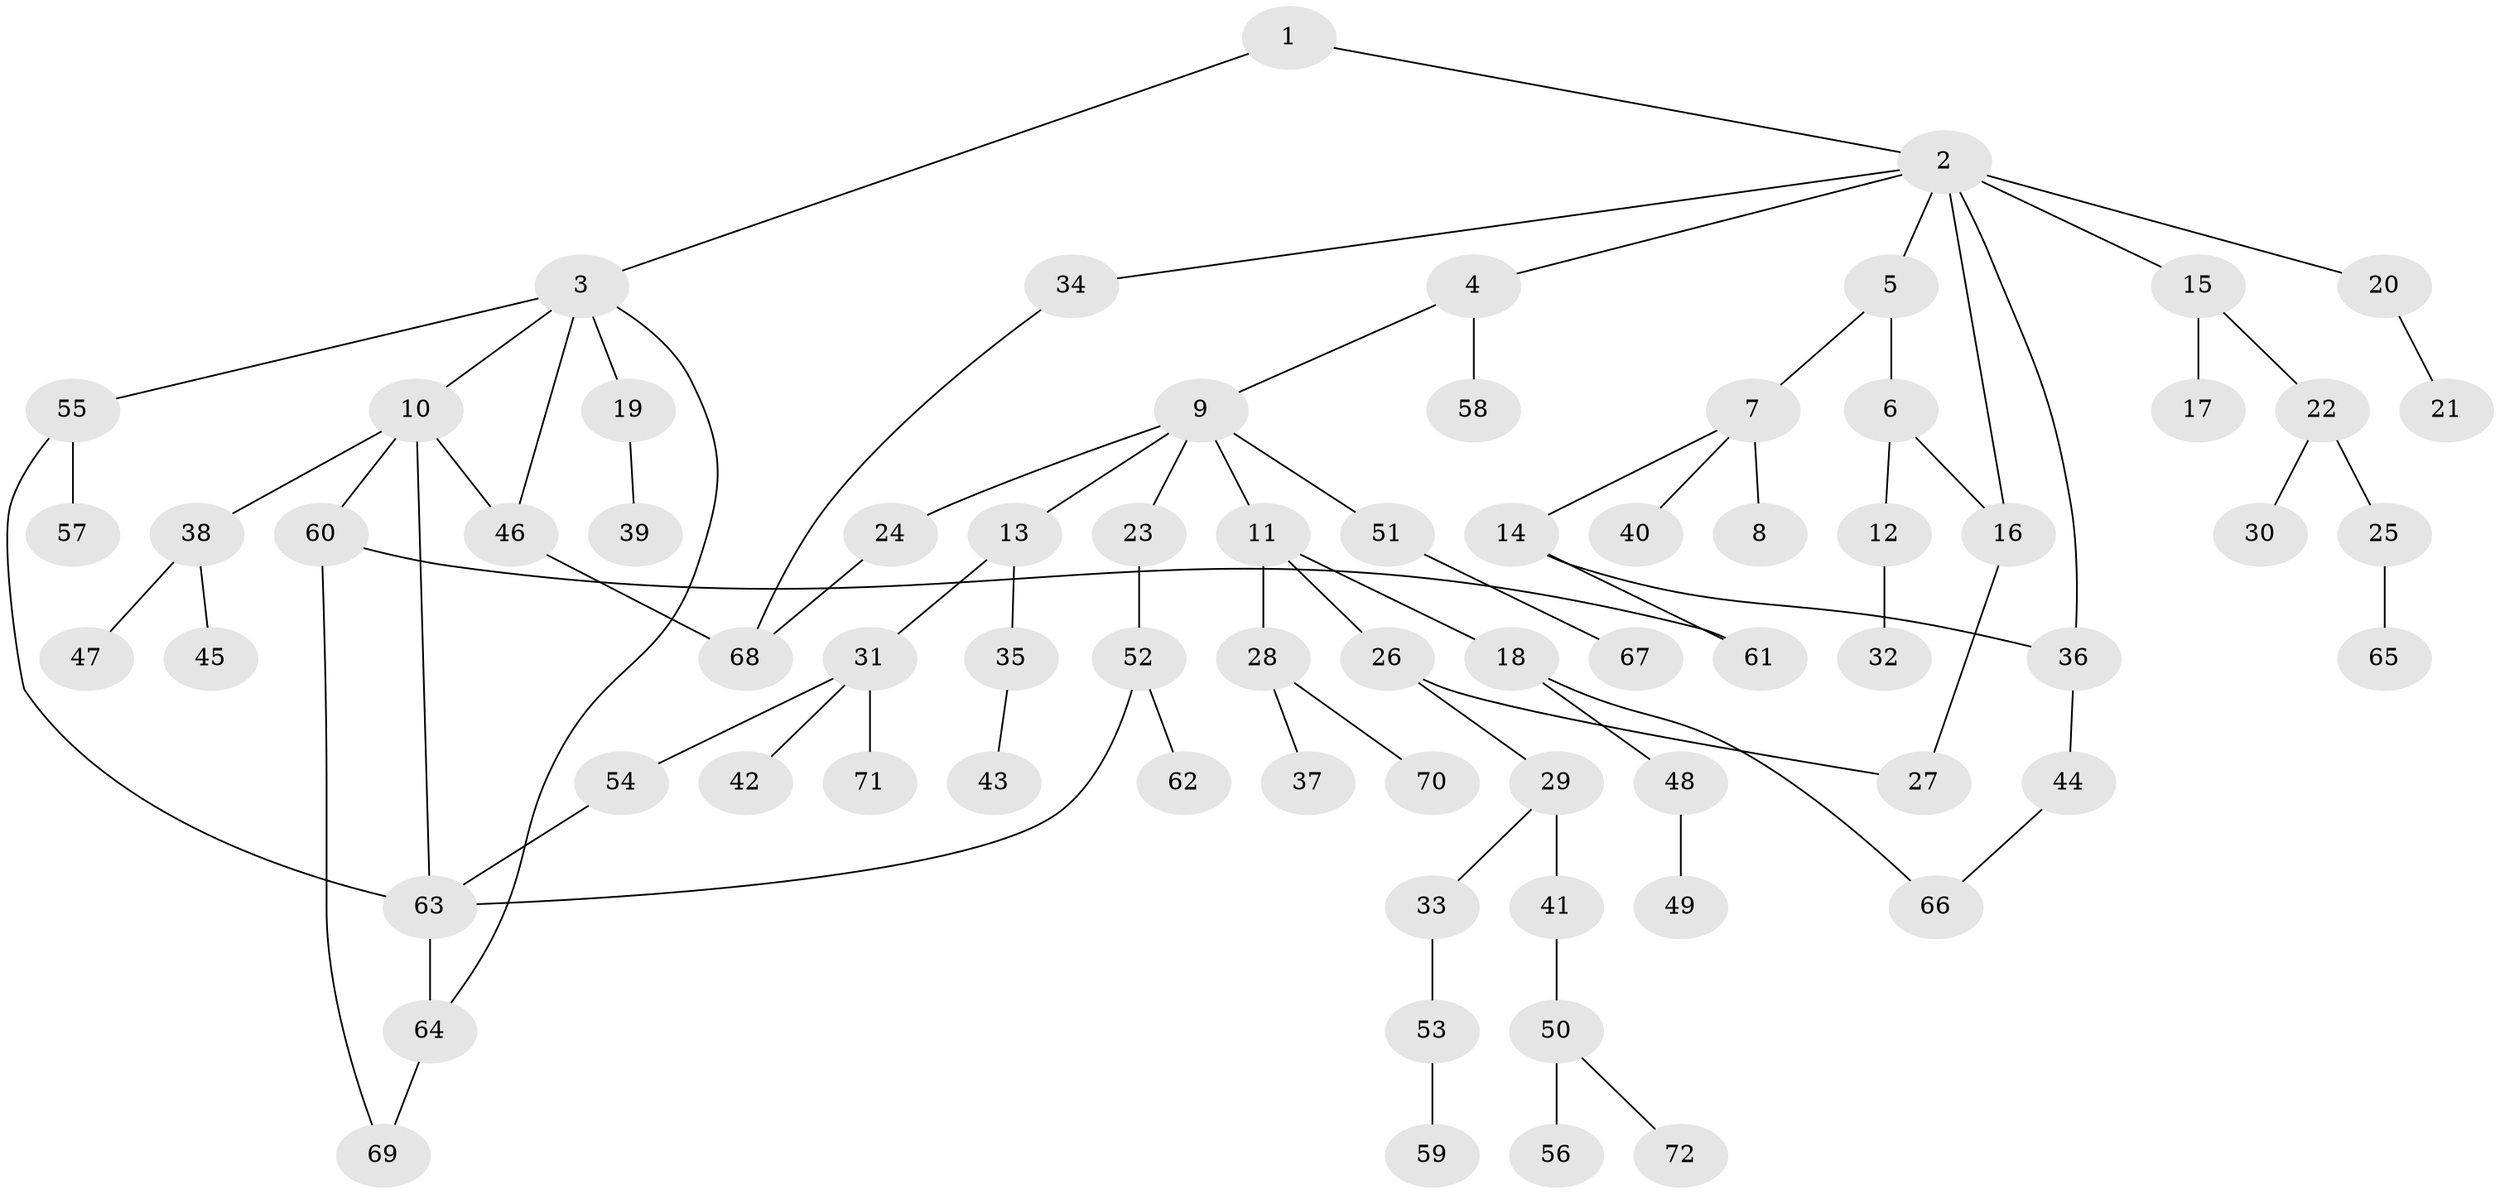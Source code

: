 // Generated by graph-tools (version 1.1) at 2025/34/03/09/25 02:34:22]
// undirected, 72 vertices, 84 edges
graph export_dot {
graph [start="1"]
  node [color=gray90,style=filled];
  1;
  2;
  3;
  4;
  5;
  6;
  7;
  8;
  9;
  10;
  11;
  12;
  13;
  14;
  15;
  16;
  17;
  18;
  19;
  20;
  21;
  22;
  23;
  24;
  25;
  26;
  27;
  28;
  29;
  30;
  31;
  32;
  33;
  34;
  35;
  36;
  37;
  38;
  39;
  40;
  41;
  42;
  43;
  44;
  45;
  46;
  47;
  48;
  49;
  50;
  51;
  52;
  53;
  54;
  55;
  56;
  57;
  58;
  59;
  60;
  61;
  62;
  63;
  64;
  65;
  66;
  67;
  68;
  69;
  70;
  71;
  72;
  1 -- 2;
  1 -- 3;
  2 -- 4;
  2 -- 5;
  2 -- 15;
  2 -- 16;
  2 -- 20;
  2 -- 34;
  2 -- 36;
  3 -- 10;
  3 -- 19;
  3 -- 46;
  3 -- 55;
  3 -- 64;
  4 -- 9;
  4 -- 58;
  5 -- 6;
  5 -- 7;
  6 -- 12;
  6 -- 16;
  7 -- 8;
  7 -- 14;
  7 -- 40;
  9 -- 11;
  9 -- 13;
  9 -- 23;
  9 -- 24;
  9 -- 51;
  10 -- 38;
  10 -- 60;
  10 -- 63;
  10 -- 46;
  11 -- 18;
  11 -- 26;
  11 -- 28;
  12 -- 32;
  13 -- 31;
  13 -- 35;
  14 -- 36;
  14 -- 61;
  15 -- 17;
  15 -- 22;
  16 -- 27;
  18 -- 48;
  18 -- 66;
  19 -- 39;
  20 -- 21;
  22 -- 25;
  22 -- 30;
  23 -- 52;
  24 -- 68;
  25 -- 65;
  26 -- 29;
  26 -- 27;
  28 -- 37;
  28 -- 70;
  29 -- 33;
  29 -- 41;
  31 -- 42;
  31 -- 54;
  31 -- 71;
  33 -- 53;
  34 -- 68;
  35 -- 43;
  36 -- 44;
  38 -- 45;
  38 -- 47;
  41 -- 50;
  44 -- 66;
  46 -- 68;
  48 -- 49;
  50 -- 56;
  50 -- 72;
  51 -- 67;
  52 -- 62;
  52 -- 63;
  53 -- 59;
  54 -- 63;
  55 -- 57;
  55 -- 63;
  60 -- 61;
  60 -- 69;
  63 -- 64;
  64 -- 69;
}

